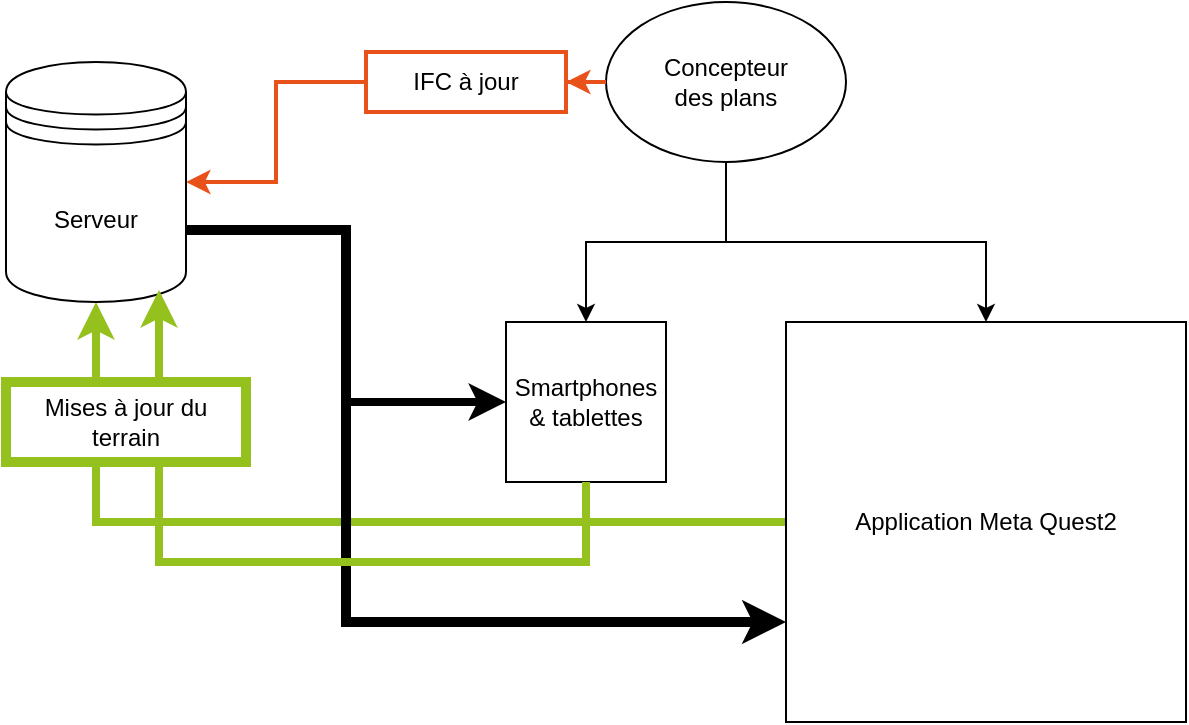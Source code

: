 <mxfile version="22.1.7" type="github">
  <diagram name="Page-1" id="jphytTIUpwSu1svT0UrW">
    <mxGraphModel dx="1009" dy="542" grid="1" gridSize="10" guides="1" tooltips="1" connect="1" arrows="1" fold="1" page="1" pageScale="1" pageWidth="827" pageHeight="1169" math="0" shadow="0">
      <root>
        <mxCell id="0" />
        <mxCell id="1" parent="0" />
        <mxCell id="BYODVOT2B5-JAzrf2mzD-13" style="edgeStyle=orthogonalEdgeStyle;rounded=0;orthogonalLoop=1;jettySize=auto;html=1;exitX=0;exitY=0.5;exitDx=0;exitDy=0;entryX=0.5;entryY=1;entryDx=0;entryDy=0;strokeWidth=4;strokeColor=#95C11F;" edge="1" parent="1" source="BYODVOT2B5-JAzrf2mzD-1" target="BYODVOT2B5-JAzrf2mzD-7">
          <mxGeometry relative="1" as="geometry" />
        </mxCell>
        <mxCell id="BYODVOT2B5-JAzrf2mzD-1" value="Application Meta Quest2" style="whiteSpace=wrap;html=1;aspect=fixed;" vertex="1" parent="1">
          <mxGeometry x="530" y="220" width="200" height="200" as="geometry" />
        </mxCell>
        <mxCell id="BYODVOT2B5-JAzrf2mzD-2" value="Smartphones &amp;amp; tablettes" style="whiteSpace=wrap;html=1;aspect=fixed;" vertex="1" parent="1">
          <mxGeometry x="390" y="220" width="80" height="80" as="geometry" />
        </mxCell>
        <mxCell id="BYODVOT2B5-JAzrf2mzD-4" style="edgeStyle=orthogonalEdgeStyle;rounded=0;orthogonalLoop=1;jettySize=auto;html=1;exitX=1;exitY=1;exitDx=0;exitDy=0;entryX=0.5;entryY=0;entryDx=0;entryDy=0;" edge="1" parent="1" source="BYODVOT2B5-JAzrf2mzD-3" target="BYODVOT2B5-JAzrf2mzD-1">
          <mxGeometry relative="1" as="geometry">
            <Array as="points">
              <mxPoint x="500" y="108" />
              <mxPoint x="500" y="180" />
              <mxPoint x="630" y="180" />
            </Array>
          </mxGeometry>
        </mxCell>
        <mxCell id="BYODVOT2B5-JAzrf2mzD-6" style="edgeStyle=orthogonalEdgeStyle;rounded=0;orthogonalLoop=1;jettySize=auto;html=1;exitX=1;exitY=1;exitDx=0;exitDy=0;entryX=0.5;entryY=0;entryDx=0;entryDy=0;" edge="1" parent="1" source="BYODVOT2B5-JAzrf2mzD-3" target="BYODVOT2B5-JAzrf2mzD-2">
          <mxGeometry relative="1" as="geometry">
            <Array as="points">
              <mxPoint x="542" y="108" />
              <mxPoint x="500" y="108" />
              <mxPoint x="500" y="180" />
              <mxPoint x="430" y="180" />
            </Array>
          </mxGeometry>
        </mxCell>
        <mxCell id="BYODVOT2B5-JAzrf2mzD-8" style="edgeStyle=orthogonalEdgeStyle;rounded=0;orthogonalLoop=1;jettySize=auto;html=1;exitX=0;exitY=0.5;exitDx=0;exitDy=0;strokeWidth=2;strokeColor=#E9511B;" edge="1" parent="1" source="BYODVOT2B5-JAzrf2mzD-16" target="BYODVOT2B5-JAzrf2mzD-7">
          <mxGeometry relative="1" as="geometry" />
        </mxCell>
        <mxCell id="BYODVOT2B5-JAzrf2mzD-3" value="Concepteur&lt;br&gt;des plans" style="ellipse;whiteSpace=wrap;html=1;" vertex="1" parent="1">
          <mxGeometry x="440" y="60" width="120" height="80" as="geometry" />
        </mxCell>
        <mxCell id="BYODVOT2B5-JAzrf2mzD-9" style="edgeStyle=orthogonalEdgeStyle;rounded=0;orthogonalLoop=1;jettySize=auto;html=1;exitX=1;exitY=0.7;exitDx=0;exitDy=0;entryX=0;entryY=0.5;entryDx=0;entryDy=0;startArrow=none;startFill=0;strokeWidth=4;" edge="1" parent="1" source="BYODVOT2B5-JAzrf2mzD-7" target="BYODVOT2B5-JAzrf2mzD-2">
          <mxGeometry relative="1" as="geometry" />
        </mxCell>
        <mxCell id="BYODVOT2B5-JAzrf2mzD-12" style="edgeStyle=orthogonalEdgeStyle;rounded=0;orthogonalLoop=1;jettySize=auto;html=1;exitX=1;exitY=0.7;exitDx=0;exitDy=0;entryX=0;entryY=0.75;entryDx=0;entryDy=0;startArrow=none;startFill=0;strokeWidth=5;" edge="1" parent="1" source="BYODVOT2B5-JAzrf2mzD-7" target="BYODVOT2B5-JAzrf2mzD-1">
          <mxGeometry relative="1" as="geometry">
            <Array as="points">
              <mxPoint x="310" y="174" />
              <mxPoint x="310" y="370" />
            </Array>
          </mxGeometry>
        </mxCell>
        <mxCell id="BYODVOT2B5-JAzrf2mzD-7" value="Serveur" style="shape=datastore;whiteSpace=wrap;html=1;" vertex="1" parent="1">
          <mxGeometry x="140" y="90" width="90" height="120" as="geometry" />
        </mxCell>
        <mxCell id="BYODVOT2B5-JAzrf2mzD-14" style="edgeStyle=orthogonalEdgeStyle;rounded=0;orthogonalLoop=1;jettySize=auto;html=1;exitX=0.5;exitY=1;exitDx=0;exitDy=0;entryX=0.85;entryY=0.95;entryDx=0;entryDy=0;entryPerimeter=0;strokeWidth=4;strokeColor=#95C11F;" edge="1" parent="1" source="BYODVOT2B5-JAzrf2mzD-2" target="BYODVOT2B5-JAzrf2mzD-7">
          <mxGeometry relative="1" as="geometry">
            <Array as="points">
              <mxPoint x="430" y="340" />
              <mxPoint x="217" y="340" />
            </Array>
          </mxGeometry>
        </mxCell>
        <mxCell id="BYODVOT2B5-JAzrf2mzD-15" value="Mises à jour du terrain" style="rounded=0;whiteSpace=wrap;html=1;strokeColor=#95C11F;strokeWidth=5;" vertex="1" parent="1">
          <mxGeometry x="140" y="250" width="120" height="40" as="geometry" />
        </mxCell>
        <mxCell id="BYODVOT2B5-JAzrf2mzD-17" value="" style="edgeStyle=orthogonalEdgeStyle;rounded=0;orthogonalLoop=1;jettySize=auto;html=1;exitX=0;exitY=0.5;exitDx=0;exitDy=0;strokeWidth=2;strokeColor=#E9511B;" edge="1" parent="1" source="BYODVOT2B5-JAzrf2mzD-3" target="BYODVOT2B5-JAzrf2mzD-16">
          <mxGeometry relative="1" as="geometry">
            <mxPoint x="440" y="100" as="sourcePoint" />
            <mxPoint x="230" y="150" as="targetPoint" />
          </mxGeometry>
        </mxCell>
        <mxCell id="BYODVOT2B5-JAzrf2mzD-16" value="IFC à jour" style="rounded=0;whiteSpace=wrap;html=1;strokeColor=#E9511B;strokeWidth=2;" vertex="1" parent="1">
          <mxGeometry x="320" y="85" width="100" height="30" as="geometry" />
        </mxCell>
      </root>
    </mxGraphModel>
  </diagram>
</mxfile>
